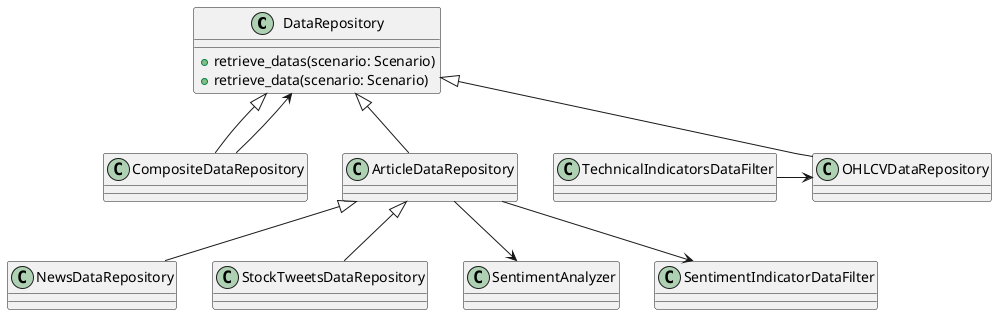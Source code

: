 @startuml
'https://plantuml.com/class-diagram

class DataRepository {
+retrieve_datas(scenario: Scenario)
+retrieve_data(scenario: Scenario)
}

class CompositeDataRepository

class OHLCVDataRepository
class TechnicalIndicatorsDataFilter

class ArticleDataRepository
class NewsDataRepository
class StockTweetsDataRepository
class SentimentAnalyzer
class SentimentIndicatorDataFilter

CompositeDataRepository -up-|> DataRepository
OHLCVDataRepository -up-|> DataRepository
ArticleDataRepository -up-|> DataRepository

CompositeDataRepository -up-> DataRepository

TechnicalIndicatorsDataFilter -right-> OHLCVDataRepository

ArticleDataRepository <|-- NewsDataRepository
ArticleDataRepository <|-- StockTweetsDataRepository
ArticleDataRepository --> SentimentAnalyzer
ArticleDataRepository --> SentimentIndicatorDataFilter
@enduml